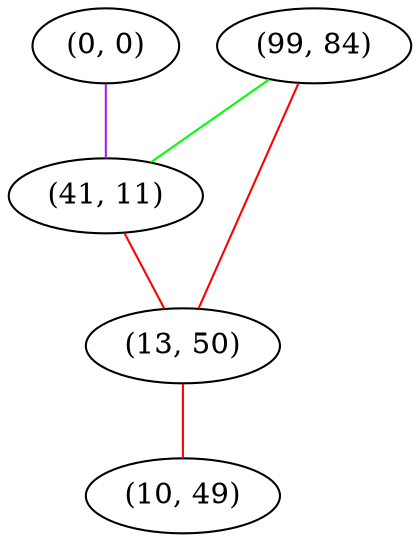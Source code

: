 graph "" {
"(0, 0)";
"(99, 84)";
"(41, 11)";
"(13, 50)";
"(10, 49)";
"(0, 0)" -- "(41, 11)"  [color=purple, key=0, weight=4];
"(99, 84)" -- "(41, 11)"  [color=green, key=0, weight=2];
"(99, 84)" -- "(13, 50)"  [color=red, key=0, weight=1];
"(41, 11)" -- "(13, 50)"  [color=red, key=0, weight=1];
"(13, 50)" -- "(10, 49)"  [color=red, key=0, weight=1];
}
